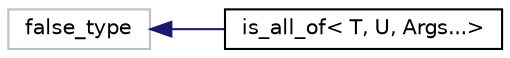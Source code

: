 digraph "Иерархия классов. Графический вид."
{
  edge [fontname="Helvetica",fontsize="10",labelfontname="Helvetica",labelfontsize="10"];
  node [fontname="Helvetica",fontsize="10",shape=record];
  rankdir="LR";
  Node1 [label="false_type",height=0.2,width=0.4,color="grey75", fillcolor="white", style="filled"];
  Node1 -> Node2 [dir="back",color="midnightblue",fontsize="10",style="solid",fontname="Helvetica"];
  Node2 [label="is_all_of\< T, U, Args...\>",height=0.2,width=0.4,color="black", fillcolor="white", style="filled",URL="$structis__all__of_3_01T_00_01U_00_01Args_8_8_8_4.html"];
}
